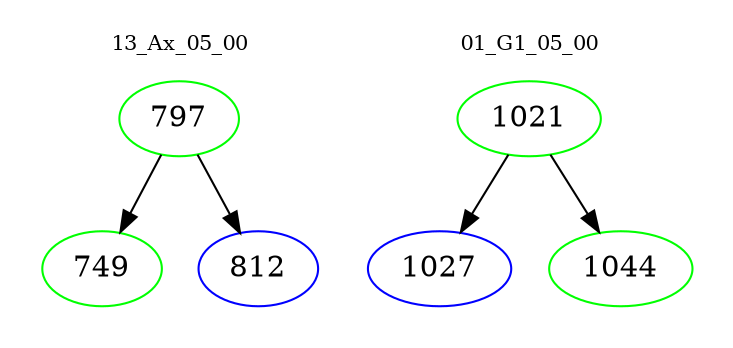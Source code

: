 digraph{
subgraph cluster_0 {
color = white
label = "13_Ax_05_00";
fontsize=10;
T0_797 [label="797", color="green"]
T0_797 -> T0_749 [color="black"]
T0_749 [label="749", color="green"]
T0_797 -> T0_812 [color="black"]
T0_812 [label="812", color="blue"]
}
subgraph cluster_1 {
color = white
label = "01_G1_05_00";
fontsize=10;
T1_1021 [label="1021", color="green"]
T1_1021 -> T1_1027 [color="black"]
T1_1027 [label="1027", color="blue"]
T1_1021 -> T1_1044 [color="black"]
T1_1044 [label="1044", color="green"]
}
}
